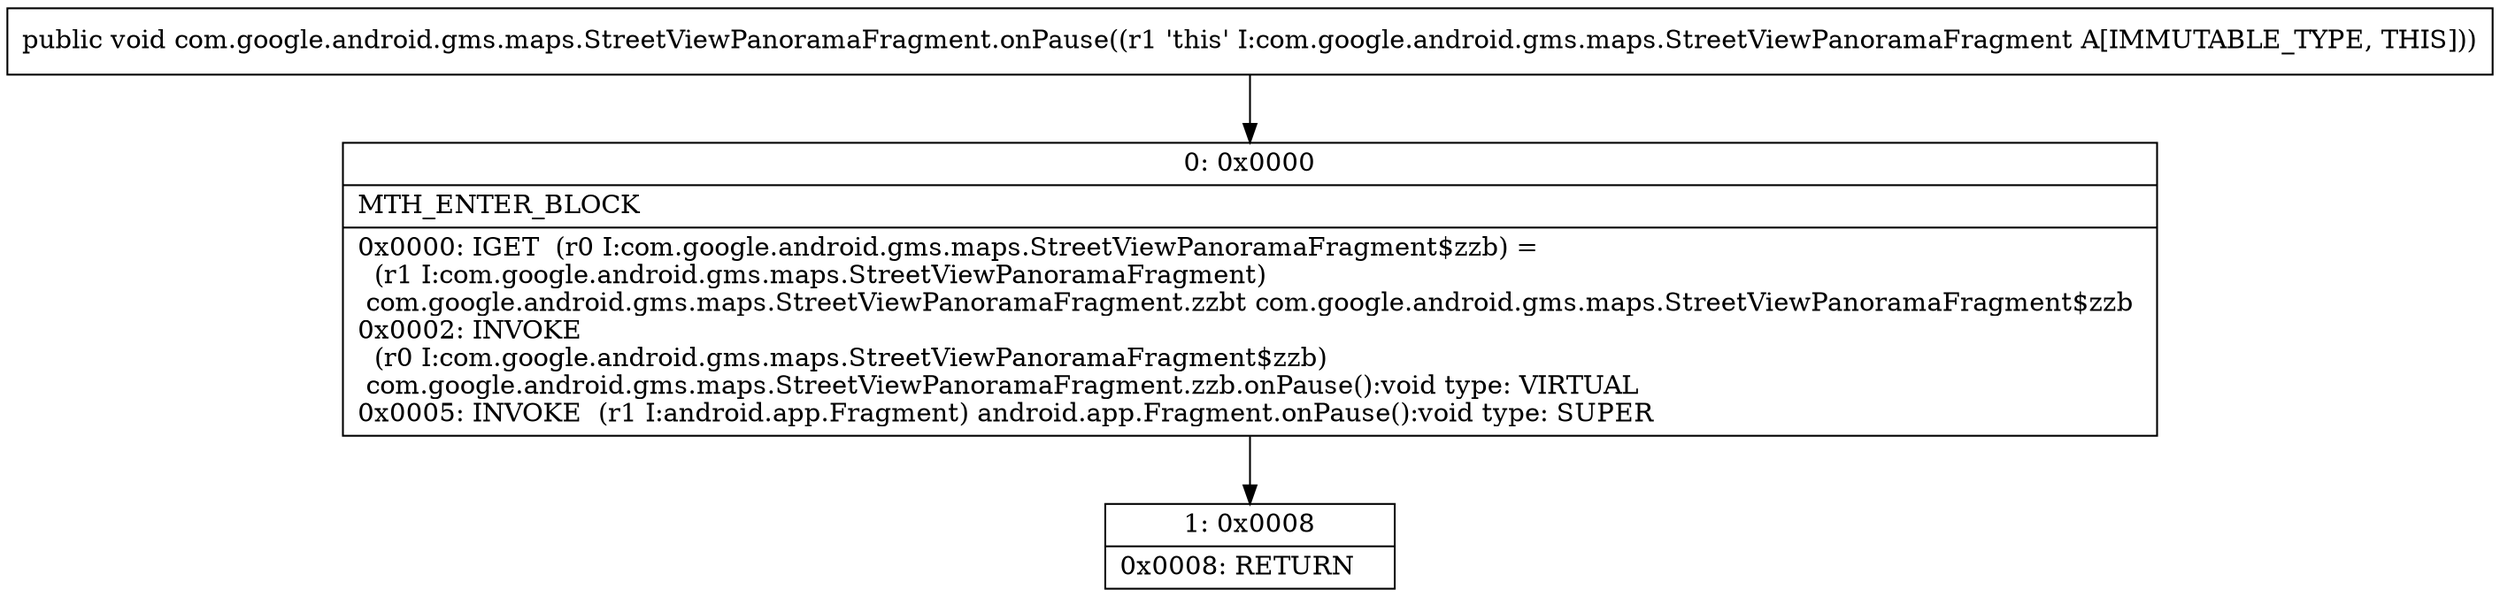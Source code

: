 digraph "CFG forcom.google.android.gms.maps.StreetViewPanoramaFragment.onPause()V" {
Node_0 [shape=record,label="{0\:\ 0x0000|MTH_ENTER_BLOCK\l|0x0000: IGET  (r0 I:com.google.android.gms.maps.StreetViewPanoramaFragment$zzb) = \l  (r1 I:com.google.android.gms.maps.StreetViewPanoramaFragment)\l com.google.android.gms.maps.StreetViewPanoramaFragment.zzbt com.google.android.gms.maps.StreetViewPanoramaFragment$zzb \l0x0002: INVOKE  \l  (r0 I:com.google.android.gms.maps.StreetViewPanoramaFragment$zzb)\l com.google.android.gms.maps.StreetViewPanoramaFragment.zzb.onPause():void type: VIRTUAL \l0x0005: INVOKE  (r1 I:android.app.Fragment) android.app.Fragment.onPause():void type: SUPER \l}"];
Node_1 [shape=record,label="{1\:\ 0x0008|0x0008: RETURN   \l}"];
MethodNode[shape=record,label="{public void com.google.android.gms.maps.StreetViewPanoramaFragment.onPause((r1 'this' I:com.google.android.gms.maps.StreetViewPanoramaFragment A[IMMUTABLE_TYPE, THIS])) }"];
MethodNode -> Node_0;
Node_0 -> Node_1;
}


